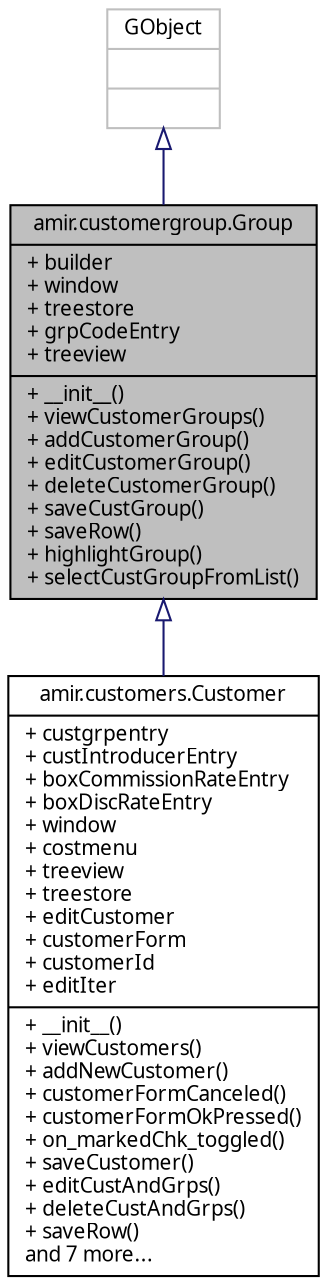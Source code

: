 digraph "amir.customergroup.Group"
{
 // LATEX_PDF_SIZE
  edge [fontname="FreeSans.ttf",fontsize="10",labelfontname="FreeSans.ttf",labelfontsize="10"];
  node [fontname="FreeSans.ttf",fontsize="10",shape=record];
  Node1 [label="{amir.customergroup.Group\n|+ builder\l+ window\l+ treestore\l+ grpCodeEntry\l+ treeview\l|+ __init__()\l+ viewCustomerGroups()\l+ addCustomerGroup()\l+ editCustomerGroup()\l+ deleteCustomerGroup()\l+ saveCustGroup()\l+ saveRow()\l+ highlightGroup()\l+ selectCustGroupFromList()\l}",height=0.2,width=0.4,color="black", fillcolor="grey75", style="filled", fontcolor="black",tooltip=" "];
  Node2 -> Node1 [dir="back",color="midnightblue",fontsize="10",style="solid",arrowtail="onormal",fontname="FreeSans.ttf"];
  Node2 [label="{GObject\n||}",height=0.2,width=0.4,color="grey75", fillcolor="white", style="filled",tooltip=" "];
  Node1 -> Node3 [dir="back",color="midnightblue",fontsize="10",style="solid",arrowtail="onormal",fontname="FreeSans.ttf"];
  Node3 [label="{amir.customers.Customer\n|+ custgrpentry\l+ custIntroducerEntry\l+ boxCommissionRateEntry\l+ boxDiscRateEntry\l+ window\l+ costmenu\l+ treeview\l+ treestore\l+ editCustomer\l+ customerForm\l+ customerId\l+ editIter\l|+ __init__()\l+ viewCustomers()\l+ addNewCustomer()\l+ customerFormCanceled()\l+ customerFormOkPressed()\l+ on_markedChk_toggled()\l+ saveCustomer()\l+ editCustAndGrps()\l+ deleteCustAndGrps()\l+ saveRow()\land 7 more...\l}",height=0.2,width=0.4,color="black", fillcolor="white", style="filled",URL="$classamir_1_1customers_1_1_customer.html",tooltip="Register or edit a customer and create a subject row."];
}

